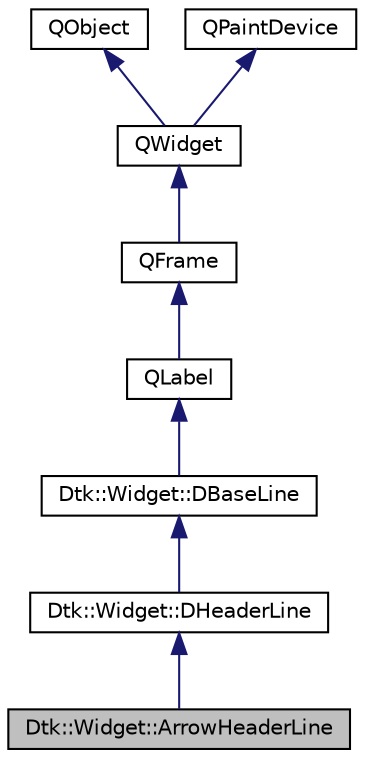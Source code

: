 digraph "Dtk::Widget::ArrowHeaderLine"
{
  edge [fontname="Helvetica",fontsize="10",labelfontname="Helvetica",labelfontsize="10"];
  node [fontname="Helvetica",fontsize="10",shape=record];
  Node8 [label="Dtk::Widget::ArrowHeaderLine",height=0.2,width=0.4,color="black", fillcolor="grey75", style="filled", fontcolor="black"];
  Node9 -> Node8 [dir="back",color="midnightblue",fontsize="10",style="solid",fontname="Helvetica"];
  Node9 [label="Dtk::Widget::DHeaderLine",height=0.2,width=0.4,color="black", fillcolor="white", style="filled",URL="$class_dtk_1_1_widget_1_1_d_header_line.html",tooltip="可以使用 DHeaderLine 类快速创建标题行控件。 "];
  Node10 -> Node9 [dir="back",color="midnightblue",fontsize="10",style="solid",fontname="Helvetica"];
  Node10 [label="Dtk::Widget::DBaseLine",height=0.2,width=0.4,color="black", fillcolor="white", style="filled",URL="$class_dtk_1_1_widget_1_1_d_base_line.html",tooltip="可以使用 DBaseLine 类快速创建具有位于左右两侧的两个控件的行控件。 "];
  Node11 -> Node10 [dir="back",color="midnightblue",fontsize="10",style="solid",fontname="Helvetica"];
  Node11 [label="QLabel",height=0.2,width=0.4,color="black", fillcolor="white", style="filled",URL="/home/xmuli/project/dtk/tags/qtwidgets.tags$qlabel.html"];
  Node12 -> Node11 [dir="back",color="midnightblue",fontsize="10",style="solid",fontname="Helvetica"];
  Node12 [label="QFrame",height=0.2,width=0.4,color="black", fillcolor="white", style="filled",URL="/home/xmuli/project/dtk/tags/qtwidgets.tags$qframe.html"];
  Node13 -> Node12 [dir="back",color="midnightblue",fontsize="10",style="solid",fontname="Helvetica"];
  Node13 [label="QWidget",height=0.2,width=0.4,color="black", fillcolor="white", style="filled",URL="/home/xmuli/project/dtk/tags/qtwidgets.tags$qwidget.html"];
  Node14 -> Node13 [dir="back",color="midnightblue",fontsize="10",style="solid",fontname="Helvetica"];
  Node14 [label="QObject",height=0.2,width=0.4,color="black", fillcolor="white", style="filled",URL="/home/xmuli/project/dtk/tags/qtcore.tags$qobject.html"];
  Node15 -> Node13 [dir="back",color="midnightblue",fontsize="10",style="solid",fontname="Helvetica"];
  Node15 [label="QPaintDevice",height=0.2,width=0.4,color="black", fillcolor="white", style="filled",URL="/home/xmuli/project/dtk/tags/qtgui.tags$qpaintdevice.html"];
}
